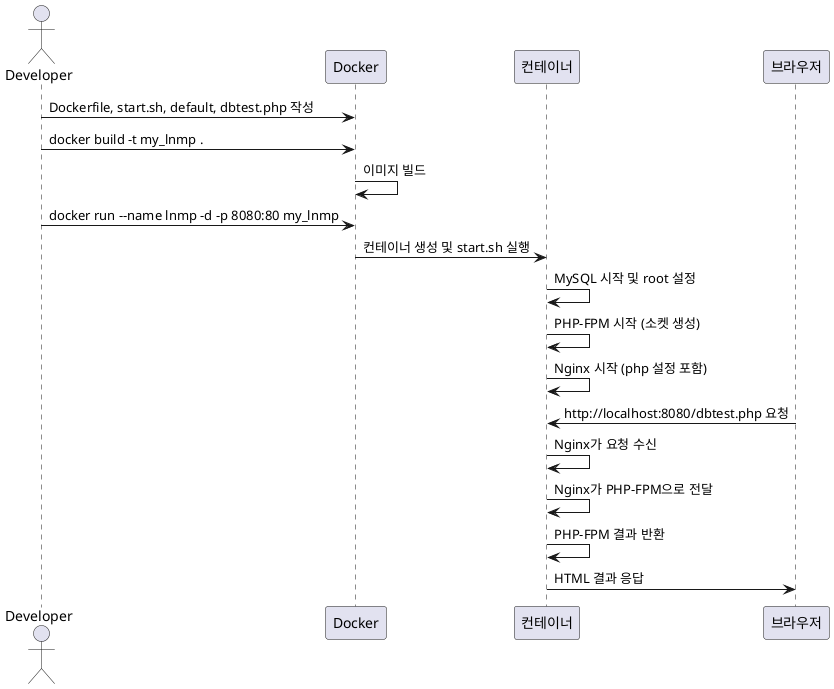 @startuml
actor Developer
participant "Docker" as Docker
participant "컨테이너" as Container
participant "브라우저" as Browser

Developer -> Docker: Dockerfile, start.sh, default, dbtest.php 작성
Developer -> Docker: docker build -t my_lnmp .
Docker -> Docker: 이미지 빌드

Developer -> Docker: docker run --name lnmp -d -p 8080:80 my_lnmp
Docker -> Container: 컨테이너 생성 및 start.sh 실행

Container -> Container: MySQL 시작 및 root 설정
Container -> Container: PHP-FPM 시작 (소켓 생성)
Container -> Container: Nginx 시작 (php 설정 포함)

Browser -> Container: http://localhost:8080/dbtest.php 요청
Container -> Container: Nginx가 요청 수신
Container -> Container: Nginx가 PHP-FPM으로 전달
Container -> Container: PHP-FPM 결과 반환
Container -> Browser: HTML 결과 응답
@enduml